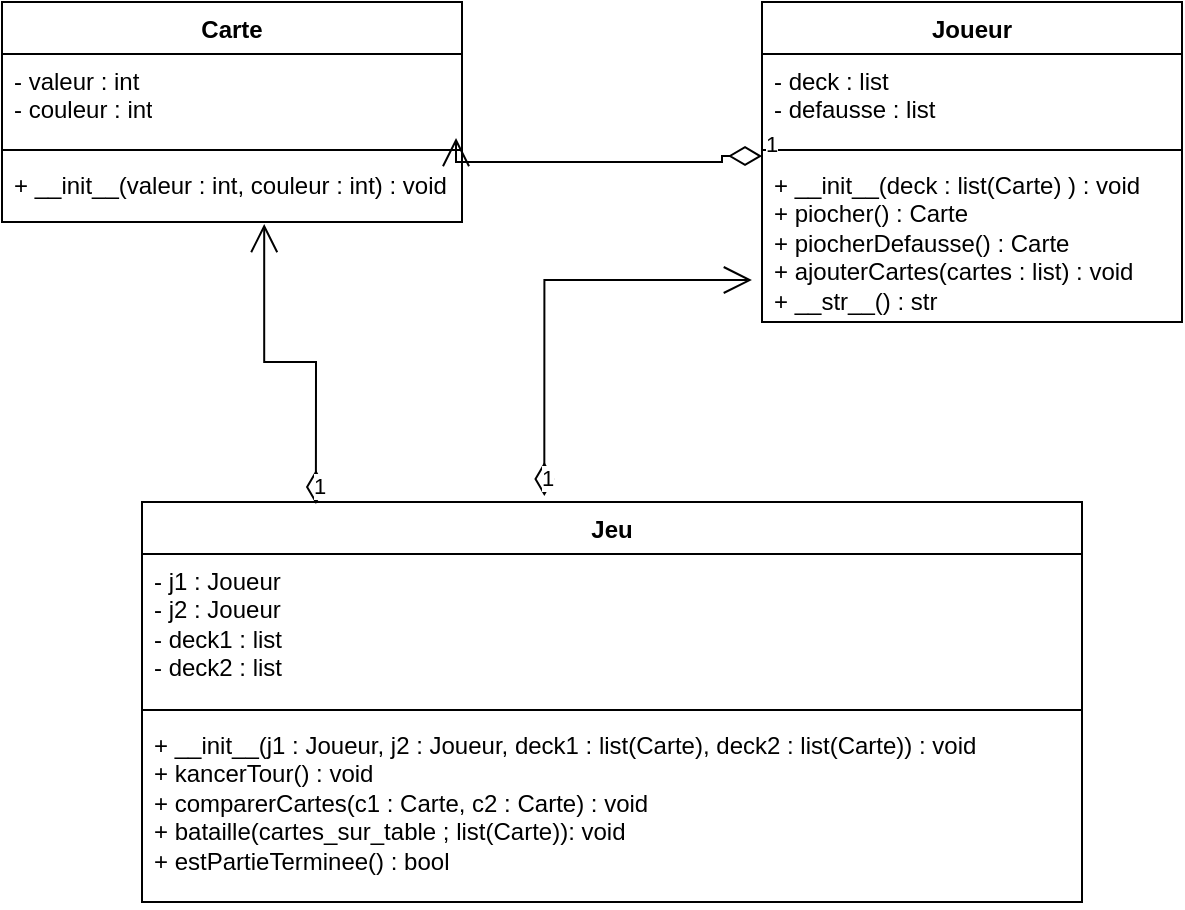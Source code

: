 <mxfile version="23.1.3" type="device">
  <diagram name="Page-1" id="_k3k7qSiqau1RPk69AgP">
    <mxGraphModel dx="679" dy="747" grid="1" gridSize="10" guides="1" tooltips="1" connect="1" arrows="1" fold="1" page="1" pageScale="1" pageWidth="827" pageHeight="1169" math="0" shadow="0">
      <root>
        <mxCell id="0" />
        <mxCell id="1" parent="0" />
        <mxCell id="mMZdLo-t59Fa8Ofy9W48-1" value="Carte" style="swimlane;fontStyle=1;align=center;verticalAlign=top;childLayout=stackLayout;horizontal=1;startSize=26;horizontalStack=0;resizeParent=1;resizeParentMax=0;resizeLast=0;collapsible=1;marginBottom=0;whiteSpace=wrap;html=1;" vertex="1" parent="1">
          <mxGeometry x="100" y="140" width="230" height="110" as="geometry" />
        </mxCell>
        <mxCell id="mMZdLo-t59Fa8Ofy9W48-2" value="- valeur : int&lt;br&gt;- couleur : int" style="text;strokeColor=none;fillColor=none;align=left;verticalAlign=top;spacingLeft=4;spacingRight=4;overflow=hidden;rotatable=0;points=[[0,0.5],[1,0.5]];portConstraint=eastwest;whiteSpace=wrap;html=1;" vertex="1" parent="mMZdLo-t59Fa8Ofy9W48-1">
          <mxGeometry y="26" width="230" height="44" as="geometry" />
        </mxCell>
        <mxCell id="mMZdLo-t59Fa8Ofy9W48-3" value="" style="line;strokeWidth=1;fillColor=none;align=left;verticalAlign=middle;spacingTop=-1;spacingLeft=3;spacingRight=3;rotatable=0;labelPosition=right;points=[];portConstraint=eastwest;strokeColor=inherit;" vertex="1" parent="mMZdLo-t59Fa8Ofy9W48-1">
          <mxGeometry y="70" width="230" height="8" as="geometry" />
        </mxCell>
        <mxCell id="mMZdLo-t59Fa8Ofy9W48-4" value="+ __init__(valeur : int, couleur : int) : void&lt;br&gt;" style="text;strokeColor=none;fillColor=none;align=left;verticalAlign=top;spacingLeft=4;spacingRight=4;overflow=hidden;rotatable=0;points=[[0,0.5],[1,0.5]];portConstraint=eastwest;whiteSpace=wrap;html=1;" vertex="1" parent="mMZdLo-t59Fa8Ofy9W48-1">
          <mxGeometry y="78" width="230" height="32" as="geometry" />
        </mxCell>
        <mxCell id="mMZdLo-t59Fa8Ofy9W48-5" value="Joueur" style="swimlane;fontStyle=1;align=center;verticalAlign=top;childLayout=stackLayout;horizontal=1;startSize=26;horizontalStack=0;resizeParent=1;resizeParentMax=0;resizeLast=0;collapsible=1;marginBottom=0;whiteSpace=wrap;html=1;" vertex="1" parent="1">
          <mxGeometry x="480" y="140" width="210" height="160" as="geometry" />
        </mxCell>
        <mxCell id="mMZdLo-t59Fa8Ofy9W48-6" value="- deck : list&lt;br&gt;- defausse : list" style="text;strokeColor=none;fillColor=none;align=left;verticalAlign=top;spacingLeft=4;spacingRight=4;overflow=hidden;rotatable=0;points=[[0,0.5],[1,0.5]];portConstraint=eastwest;whiteSpace=wrap;html=1;" vertex="1" parent="mMZdLo-t59Fa8Ofy9W48-5">
          <mxGeometry y="26" width="210" height="44" as="geometry" />
        </mxCell>
        <mxCell id="mMZdLo-t59Fa8Ofy9W48-7" value="" style="line;strokeWidth=1;fillColor=none;align=left;verticalAlign=middle;spacingTop=-1;spacingLeft=3;spacingRight=3;rotatable=0;labelPosition=right;points=[];portConstraint=eastwest;strokeColor=inherit;" vertex="1" parent="mMZdLo-t59Fa8Ofy9W48-5">
          <mxGeometry y="70" width="210" height="8" as="geometry" />
        </mxCell>
        <mxCell id="mMZdLo-t59Fa8Ofy9W48-8" value="+ __init__(deck : list(Carte) ) : void&lt;br&gt;+ piocher() : Carte&lt;br&gt;+ piocherDefausse() : Carte&lt;br&gt;+ ajouterCartes(cartes : list) : void&lt;br&gt;+ __str__() : str" style="text;strokeColor=none;fillColor=none;align=left;verticalAlign=top;spacingLeft=4;spacingRight=4;overflow=hidden;rotatable=0;points=[[0,0.5],[1,0.5]];portConstraint=eastwest;whiteSpace=wrap;html=1;" vertex="1" parent="mMZdLo-t59Fa8Ofy9W48-5">
          <mxGeometry y="78" width="210" height="82" as="geometry" />
        </mxCell>
        <mxCell id="mMZdLo-t59Fa8Ofy9W48-9" value="Jeu" style="swimlane;fontStyle=1;align=center;verticalAlign=top;childLayout=stackLayout;horizontal=1;startSize=26;horizontalStack=0;resizeParent=1;resizeParentMax=0;resizeLast=0;collapsible=1;marginBottom=0;whiteSpace=wrap;html=1;" vertex="1" parent="1">
          <mxGeometry x="170" y="390" width="470" height="200" as="geometry" />
        </mxCell>
        <mxCell id="mMZdLo-t59Fa8Ofy9W48-10" value="- j1 : Joueur&lt;br&gt;- j2 : Joueur&lt;br&gt;- deck1 : list&lt;br&gt;- deck2 : list" style="text;strokeColor=none;fillColor=none;align=left;verticalAlign=top;spacingLeft=4;spacingRight=4;overflow=hidden;rotatable=0;points=[[0,0.5],[1,0.5]];portConstraint=eastwest;whiteSpace=wrap;html=1;" vertex="1" parent="mMZdLo-t59Fa8Ofy9W48-9">
          <mxGeometry y="26" width="470" height="74" as="geometry" />
        </mxCell>
        <mxCell id="mMZdLo-t59Fa8Ofy9W48-11" value="" style="line;strokeWidth=1;fillColor=none;align=left;verticalAlign=middle;spacingTop=-1;spacingLeft=3;spacingRight=3;rotatable=0;labelPosition=right;points=[];portConstraint=eastwest;strokeColor=inherit;" vertex="1" parent="mMZdLo-t59Fa8Ofy9W48-9">
          <mxGeometry y="100" width="470" height="8" as="geometry" />
        </mxCell>
        <mxCell id="mMZdLo-t59Fa8Ofy9W48-12" value="+ __init__(j1 : Joueur, j2 : Joueur, deck1 : list(Carte), deck2 : list(Carte)) : void&lt;br&gt;+ kancerTour() : void&lt;br&gt;+ comparerCartes(c1 : Carte, c2 : Carte) : void&lt;br&gt;+ bataille(cartes_sur_table ; list(Carte)): void&lt;br&gt;+ estPartieTerminee() : bool" style="text;strokeColor=none;fillColor=none;align=left;verticalAlign=top;spacingLeft=4;spacingRight=4;overflow=hidden;rotatable=0;points=[[0,0.5],[1,0.5]];portConstraint=eastwest;whiteSpace=wrap;html=1;" vertex="1" parent="mMZdLo-t59Fa8Ofy9W48-9">
          <mxGeometry y="108" width="470" height="92" as="geometry" />
        </mxCell>
        <mxCell id="mMZdLo-t59Fa8Ofy9W48-13" value="1" style="endArrow=open;html=1;endSize=12;startArrow=diamondThin;startSize=14;startFill=0;edgeStyle=orthogonalEdgeStyle;align=left;verticalAlign=bottom;rounded=0;exitX=0;exitY=-0.012;exitDx=0;exitDy=0;exitPerimeter=0;entryX=0.987;entryY=0.955;entryDx=0;entryDy=0;entryPerimeter=0;" edge="1" parent="1" source="mMZdLo-t59Fa8Ofy9W48-8" target="mMZdLo-t59Fa8Ofy9W48-2">
          <mxGeometry x="-1" y="3" relative="1" as="geometry">
            <mxPoint x="260" y="360" as="sourcePoint" />
            <mxPoint x="420" y="360" as="targetPoint" />
            <Array as="points">
              <mxPoint x="460" y="217" />
              <mxPoint x="460" y="220" />
              <mxPoint x="327" y="220" />
            </Array>
          </mxGeometry>
        </mxCell>
        <mxCell id="mMZdLo-t59Fa8Ofy9W48-14" value="1" style="endArrow=open;html=1;endSize=12;startArrow=diamondThin;startSize=14;startFill=0;edgeStyle=orthogonalEdgeStyle;align=left;verticalAlign=bottom;rounded=0;exitX=0.185;exitY=0.005;exitDx=0;exitDy=0;exitPerimeter=0;entryX=0.57;entryY=1.031;entryDx=0;entryDy=0;entryPerimeter=0;" edge="1" parent="1" source="mMZdLo-t59Fa8Ofy9W48-9" target="mMZdLo-t59Fa8Ofy9W48-4">
          <mxGeometry x="-1" y="3" relative="1" as="geometry">
            <mxPoint x="210" y="330" as="sourcePoint" />
            <mxPoint x="280" y="300" as="targetPoint" />
          </mxGeometry>
        </mxCell>
        <mxCell id="mMZdLo-t59Fa8Ofy9W48-15" value="1" style="endArrow=open;html=1;endSize=12;startArrow=diamondThin;startSize=14;startFill=0;edgeStyle=orthogonalEdgeStyle;align=left;verticalAlign=bottom;rounded=0;exitX=0.428;exitY=-0.015;exitDx=0;exitDy=0;exitPerimeter=0;entryX=-0.024;entryY=0.744;entryDx=0;entryDy=0;entryPerimeter=0;" edge="1" parent="1" source="mMZdLo-t59Fa8Ofy9W48-9" target="mMZdLo-t59Fa8Ofy9W48-8">
          <mxGeometry x="-1" y="3" relative="1" as="geometry">
            <mxPoint x="325" y="340" as="sourcePoint" />
            <mxPoint x="485" y="340" as="targetPoint" />
          </mxGeometry>
        </mxCell>
      </root>
    </mxGraphModel>
  </diagram>
</mxfile>
